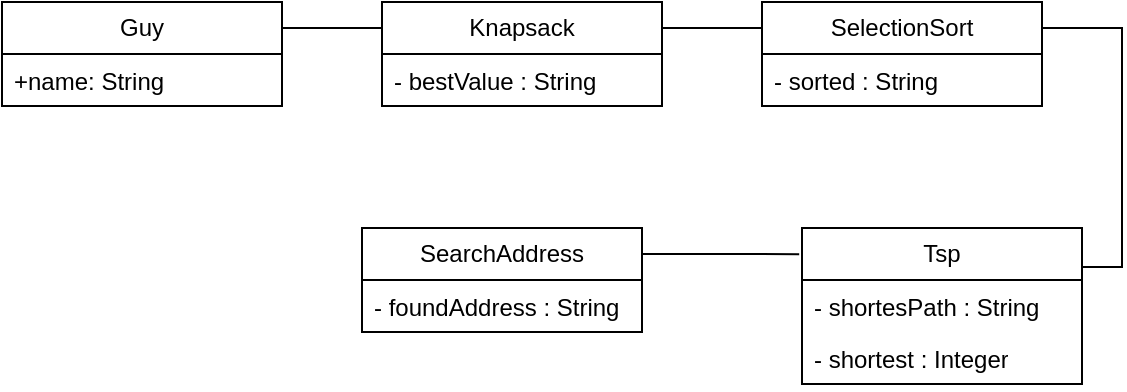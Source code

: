 <mxfile version="24.0.5" type="github">
  <diagram id="C5RBs43oDa-KdzZeNtuy" name="Page-1">
    <mxGraphModel dx="989" dy="546" grid="1" gridSize="10" guides="1" tooltips="1" connect="1" arrows="1" fold="1" page="1" pageScale="1" pageWidth="827" pageHeight="1169" math="0" shadow="0">
      <root>
        <mxCell id="WIyWlLk6GJQsqaUBKTNV-0" />
        <mxCell id="WIyWlLk6GJQsqaUBKTNV-1" parent="WIyWlLk6GJQsqaUBKTNV-0" />
        <mxCell id="sfUFE2mEqi6Ae21K0zTO-26" style="edgeStyle=orthogonalEdgeStyle;rounded=0;orthogonalLoop=1;jettySize=auto;html=1;exitX=1;exitY=0.25;exitDx=0;exitDy=0;entryX=0;entryY=0.25;entryDx=0;entryDy=0;endArrow=none;endFill=0;" edge="1" parent="WIyWlLk6GJQsqaUBKTNV-1" source="sfUFE2mEqi6Ae21K0zTO-1" target="sfUFE2mEqi6Ae21K0zTO-5">
          <mxGeometry relative="1" as="geometry" />
        </mxCell>
        <mxCell id="sfUFE2mEqi6Ae21K0zTO-1" value="Guy" style="swimlane;fontStyle=0;childLayout=stackLayout;horizontal=1;startSize=26;fillColor=none;horizontalStack=0;resizeParent=1;resizeParentMax=0;resizeLast=0;collapsible=1;marginBottom=0;whiteSpace=wrap;html=1;" vertex="1" parent="WIyWlLk6GJQsqaUBKTNV-1">
          <mxGeometry x="80" y="90" width="140" height="52" as="geometry">
            <mxRectangle x="50" y="210" width="60" height="30" as="alternateBounds" />
          </mxGeometry>
        </mxCell>
        <mxCell id="sfUFE2mEqi6Ae21K0zTO-2" value="+name: String&amp;nbsp;" style="text;strokeColor=none;fillColor=none;align=left;verticalAlign=top;spacingLeft=4;spacingRight=4;overflow=hidden;rotatable=0;points=[[0,0.5],[1,0.5]];portConstraint=eastwest;whiteSpace=wrap;html=1;" vertex="1" parent="sfUFE2mEqi6Ae21K0zTO-1">
          <mxGeometry y="26" width="140" height="26" as="geometry" />
        </mxCell>
        <mxCell id="sfUFE2mEqi6Ae21K0zTO-28" style="edgeStyle=orthogonalEdgeStyle;rounded=0;orthogonalLoop=1;jettySize=auto;html=1;exitX=1;exitY=0.25;exitDx=0;exitDy=0;entryX=0;entryY=0.25;entryDx=0;entryDy=0;endArrow=none;endFill=0;" edge="1" parent="WIyWlLk6GJQsqaUBKTNV-1" source="sfUFE2mEqi6Ae21K0zTO-5" target="sfUFE2mEqi6Ae21K0zTO-9">
          <mxGeometry relative="1" as="geometry" />
        </mxCell>
        <mxCell id="sfUFE2mEqi6Ae21K0zTO-5" value="Knapsack" style="swimlane;fontStyle=0;childLayout=stackLayout;horizontal=1;startSize=26;fillColor=none;horizontalStack=0;resizeParent=1;resizeParentMax=0;resizeLast=0;collapsible=1;marginBottom=0;whiteSpace=wrap;html=1;" vertex="1" parent="WIyWlLk6GJQsqaUBKTNV-1">
          <mxGeometry x="270" y="90" width="140" height="52" as="geometry" />
        </mxCell>
        <mxCell id="sfUFE2mEqi6Ae21K0zTO-6" value="- bestValue : String" style="text;strokeColor=none;fillColor=none;align=left;verticalAlign=top;spacingLeft=4;spacingRight=4;overflow=hidden;rotatable=0;points=[[0,0.5],[1,0.5]];portConstraint=eastwest;whiteSpace=wrap;html=1;" vertex="1" parent="sfUFE2mEqi6Ae21K0zTO-5">
          <mxGeometry y="26" width="140" height="26" as="geometry" />
        </mxCell>
        <mxCell id="sfUFE2mEqi6Ae21K0zTO-25" style="edgeStyle=orthogonalEdgeStyle;rounded=0;orthogonalLoop=1;jettySize=auto;html=1;exitX=1;exitY=0.25;exitDx=0;exitDy=0;entryX=1;entryY=0.25;entryDx=0;entryDy=0;endArrow=none;endFill=0;" edge="1" parent="WIyWlLk6GJQsqaUBKTNV-1" source="sfUFE2mEqi6Ae21K0zTO-9" target="sfUFE2mEqi6Ae21K0zTO-13">
          <mxGeometry relative="1" as="geometry" />
        </mxCell>
        <mxCell id="sfUFE2mEqi6Ae21K0zTO-9" value="SelectionSort" style="swimlane;fontStyle=0;childLayout=stackLayout;horizontal=1;startSize=26;fillColor=none;horizontalStack=0;resizeParent=1;resizeParentMax=0;resizeLast=0;collapsible=1;marginBottom=0;whiteSpace=wrap;html=1;" vertex="1" parent="WIyWlLk6GJQsqaUBKTNV-1">
          <mxGeometry x="460" y="90" width="140" height="52" as="geometry" />
        </mxCell>
        <mxCell id="sfUFE2mEqi6Ae21K0zTO-13" value="Tsp" style="swimlane;fontStyle=0;childLayout=stackLayout;horizontal=1;startSize=26;fillColor=none;horizontalStack=0;resizeParent=1;resizeParentMax=0;resizeLast=0;collapsible=1;marginBottom=0;whiteSpace=wrap;html=1;" vertex="1" parent="WIyWlLk6GJQsqaUBKTNV-1">
          <mxGeometry x="480" y="203" width="140" height="78" as="geometry" />
        </mxCell>
        <mxCell id="sfUFE2mEqi6Ae21K0zTO-14" value="- shortesPath : String&amp;nbsp;" style="text;strokeColor=none;fillColor=none;align=left;verticalAlign=top;spacingLeft=4;spacingRight=4;overflow=hidden;rotatable=0;points=[[0,0.5],[1,0.5]];portConstraint=eastwest;whiteSpace=wrap;html=1;" vertex="1" parent="sfUFE2mEqi6Ae21K0zTO-13">
          <mxGeometry y="26" width="140" height="26" as="geometry" />
        </mxCell>
        <mxCell id="sfUFE2mEqi6Ae21K0zTO-20" value="- shortest : Integer" style="text;strokeColor=none;fillColor=none;align=left;verticalAlign=top;spacingLeft=4;spacingRight=4;overflow=hidden;rotatable=0;points=[[0,0.5],[1,0.5]];portConstraint=eastwest;whiteSpace=wrap;html=1;" vertex="1" parent="sfUFE2mEqi6Ae21K0zTO-13">
          <mxGeometry y="52" width="140" height="26" as="geometry" />
        </mxCell>
        <mxCell id="sfUFE2mEqi6Ae21K0zTO-17" value="SearchAddress" style="swimlane;fontStyle=0;childLayout=stackLayout;horizontal=1;startSize=26;fillColor=none;horizontalStack=0;resizeParent=1;resizeParentMax=0;resizeLast=0;collapsible=1;marginBottom=0;whiteSpace=wrap;html=1;" vertex="1" parent="WIyWlLk6GJQsqaUBKTNV-1">
          <mxGeometry x="260" y="203" width="140" height="52" as="geometry" />
        </mxCell>
        <mxCell id="sfUFE2mEqi6Ae21K0zTO-18" value="- foundAddress : String" style="text;strokeColor=none;fillColor=none;align=left;verticalAlign=top;spacingLeft=4;spacingRight=4;overflow=hidden;rotatable=0;points=[[0,0.5],[1,0.5]];portConstraint=eastwest;whiteSpace=wrap;html=1;" vertex="1" parent="sfUFE2mEqi6Ae21K0zTO-17">
          <mxGeometry y="26" width="140" height="26" as="geometry" />
        </mxCell>
        <mxCell id="sfUFE2mEqi6Ae21K0zTO-10" value="- sorted : String" style="text;strokeColor=none;fillColor=none;align=left;verticalAlign=top;spacingLeft=4;spacingRight=4;overflow=hidden;rotatable=0;points=[[0,0.5],[1,0.5]];portConstraint=eastwest;whiteSpace=wrap;html=1;" vertex="1" parent="WIyWlLk6GJQsqaUBKTNV-1">
          <mxGeometry x="460" y="116" width="140" height="26" as="geometry" />
        </mxCell>
        <mxCell id="sfUFE2mEqi6Ae21K0zTO-29" style="edgeStyle=orthogonalEdgeStyle;rounded=0;orthogonalLoop=1;jettySize=auto;html=1;exitX=1;exitY=0.25;exitDx=0;exitDy=0;entryX=-0.01;entryY=0.168;entryDx=0;entryDy=0;entryPerimeter=0;endArrow=none;endFill=0;" edge="1" parent="WIyWlLk6GJQsqaUBKTNV-1" source="sfUFE2mEqi6Ae21K0zTO-17" target="sfUFE2mEqi6Ae21K0zTO-13">
          <mxGeometry relative="1" as="geometry" />
        </mxCell>
      </root>
    </mxGraphModel>
  </diagram>
</mxfile>
